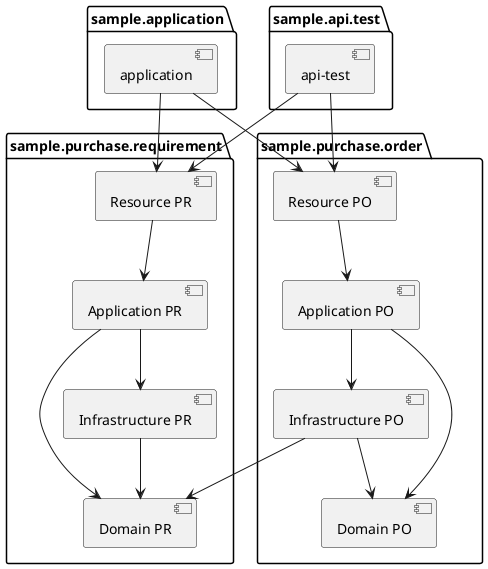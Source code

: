 @startuml
package "sample.purchase.requirement" {
    [Resource PR]
    [Resource PR]-->[Application PR]
    [Application PR]
    [Application PR]-->[Domain PR]
    [Application PR]-->[Infrastructure PR]
    [Infrastructure PR]
    [Infrastructure PR]-->[Domain PR]
    [Domain PR]
}



package "sample.purchase.order" {
    [Resource PO]
    [Resource PO]-->[Application PO]
    [Application PO]
    [Application PO]-->[Domain PO]
    [Application PO]--> [Infrastructure PO]
    [Domain PO]
    [Infrastructure PO]
    [Infrastructure PO] --> [Domain PO]
    [Infrastructure PO] --> [Domain PR]


}

package "sample.application" {
    [application]
    [application] --> [Resource PO]
    [application] --> [Resource PR]
}

package "sample.api.test" {
    [api-test]
    [api-test] --> [Resource PO]
    [api-test] --> [Resource PR]
}



@enduml